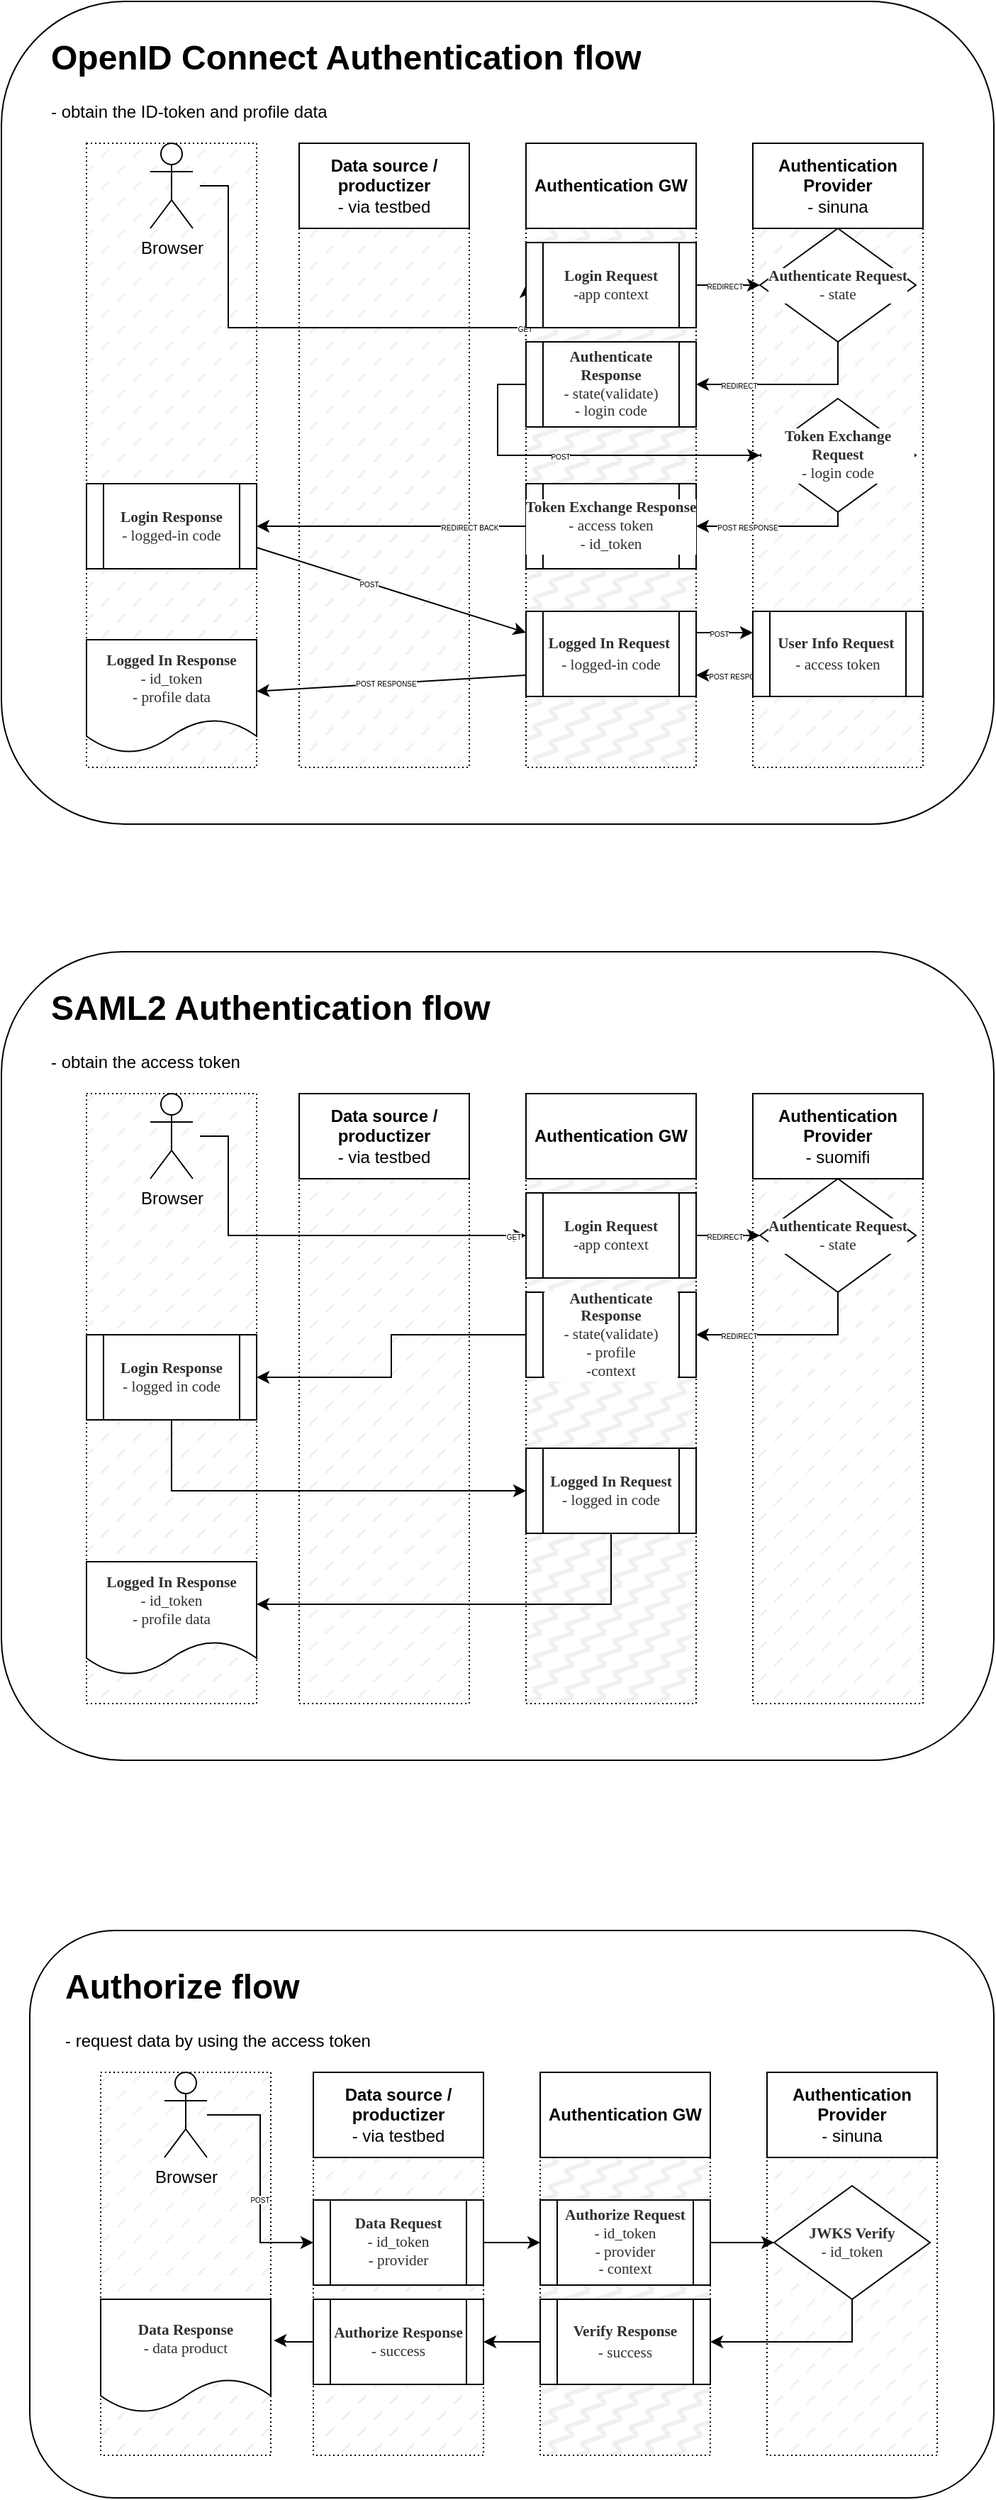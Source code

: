 <mxfile>
    <diagram id="6r0nGlNl4cdeKzcDeS_B" name="Page-1">
        <mxGraphModel dx="977" dy="683" grid="1" gridSize="10" guides="1" tooltips="1" connect="1" arrows="1" fold="1" page="1" pageScale="1" pageWidth="850" pageHeight="1100" math="0" shadow="0">
            <root>
                <mxCell id="0"/>
                <mxCell id="1" parent="0"/>
                <mxCell id="x8h_ygby22jTJAW10OT5-73" value="" style="rounded=1;whiteSpace=wrap;html=1;fillStyle=solid;strokeWidth=1;fillColor=#FFFFFF;" parent="1" vertex="1">
                    <mxGeometry x="70" y="1380" width="680" height="400" as="geometry"/>
                </mxCell>
                <mxCell id="x8h_ygby22jTJAW10OT5-72" value="" style="rounded=1;whiteSpace=wrap;html=1;fillStyle=solid;strokeWidth=1;fillColor=#FFFFFF;" parent="1" vertex="1">
                    <mxGeometry x="50" y="20" width="700" height="580" as="geometry"/>
                </mxCell>
                <mxCell id="x8h_ygby22jTJAW10OT5-33" value="" style="rounded=0;whiteSpace=wrap;html=1;fillColor=#F0F0F0;dashed=1;strokeWidth=1;dashPattern=1 2;fillStyle=dashed;" parent="1" vertex="1">
                    <mxGeometry x="110" y="120" width="120" height="440" as="geometry"/>
                </mxCell>
                <mxCell id="x8h_ygby22jTJAW10OT5-30" value="" style="rounded=0;whiteSpace=wrap;html=1;fillColor=#F0F0F0;dashed=1;strokeWidth=1;dashPattern=1 2;fillStyle=dashed;" parent="1" vertex="1">
                    <mxGeometry x="260" y="120" width="120" height="440" as="geometry"/>
                </mxCell>
                <mxCell id="x8h_ygby22jTJAW10OT5-31" value="" style="rounded=0;whiteSpace=wrap;html=1;fillColor=#F0F0F0;dashed=1;strokeWidth=1;dashPattern=1 2;fillStyle=zigzag-line;" parent="1" vertex="1">
                    <mxGeometry x="420" y="120" width="120" height="440" as="geometry"/>
                </mxCell>
                <mxCell id="x8h_ygby22jTJAW10OT5-32" value="" style="rounded=0;whiteSpace=wrap;html=1;fillColor=#F0F0F0;dashed=1;strokeWidth=1;dashPattern=1 2;fillStyle=dashed;" parent="1" vertex="1">
                    <mxGeometry x="580" y="120" width="120" height="440" as="geometry"/>
                </mxCell>
                <mxCell id="x8h_ygby22jTJAW10OT5-14" style="edgeStyle=orthogonalEdgeStyle;rounded=0;orthogonalLoop=1;jettySize=auto;html=1;entryX=0;entryY=0.5;entryDx=0;entryDy=0;" parent="1" target="x8h_ygby22jTJAW10OT5-6" edge="1">
                    <mxGeometry relative="1" as="geometry">
                        <mxPoint x="190" y="150" as="sourcePoint"/>
                        <Array as="points">
                            <mxPoint x="210" y="150"/>
                            <mxPoint x="210" y="250"/>
                        </Array>
                    </mxGeometry>
                </mxCell>
                <mxCell id="ceesQ_jnTvSEdEqdkGkE-1" value="&lt;font style=&quot;font-size: 5px;&quot;&gt;GET&lt;/font&gt;" style="edgeLabel;html=1;align=center;verticalAlign=middle;resizable=0;points=[];fontSize=5;" parent="x8h_ygby22jTJAW10OT5-14" vertex="1" connectable="0">
                    <mxGeometry x="0.278" y="1" relative="1" as="geometry">
                        <mxPoint x="99" y="1" as="offset"/>
                    </mxGeometry>
                </mxCell>
                <mxCell id="x8h_ygby22jTJAW10OT5-1" value="Browser" style="shape=umlActor;verticalLabelPosition=bottom;verticalAlign=top;html=1;outlineConnect=0;" parent="1" vertex="1">
                    <mxGeometry x="155" y="120" width="30" height="60" as="geometry"/>
                </mxCell>
                <mxCell id="x8h_ygby22jTJAW10OT5-2" value="&lt;b&gt;Data source / productizer&lt;/b&gt;&lt;br&gt;- via testbed" style="rounded=0;whiteSpace=wrap;html=1;" parent="1" vertex="1">
                    <mxGeometry x="260" y="120" width="120" height="60" as="geometry"/>
                </mxCell>
                <mxCell id="x8h_ygby22jTJAW10OT5-4" value="&lt;b&gt;Authentication GW&lt;/b&gt;" style="rounded=0;whiteSpace=wrap;html=1;" parent="1" vertex="1">
                    <mxGeometry x="420" y="120" width="120" height="60" as="geometry"/>
                </mxCell>
                <mxCell id="x8h_ygby22jTJAW10OT5-5" value="&lt;b&gt;Authentication Provider&lt;/b&gt;&lt;br&gt;- sinuna" style="rounded=0;whiteSpace=wrap;html=1;" parent="1" vertex="1">
                    <mxGeometry x="580" y="120" width="120" height="60" as="geometry"/>
                </mxCell>
                <mxCell id="x8h_ygby22jTJAW10OT5-15" style="edgeStyle=orthogonalEdgeStyle;rounded=0;orthogonalLoop=1;jettySize=auto;html=1;entryX=0;entryY=0.5;entryDx=0;entryDy=0;" parent="1" source="x8h_ygby22jTJAW10OT5-6" target="x8h_ygby22jTJAW10OT5-7" edge="1">
                    <mxGeometry relative="1" as="geometry"/>
                </mxCell>
                <mxCell id="ceesQ_jnTvSEdEqdkGkE-2" value="REDIRECT" style="edgeLabel;html=1;align=center;verticalAlign=middle;resizable=0;points=[];fontSize=5;" parent="x8h_ygby22jTJAW10OT5-15" vertex="1" connectable="0">
                    <mxGeometry x="-0.254" y="-1" relative="1" as="geometry">
                        <mxPoint x="3" y="-1" as="offset"/>
                    </mxGeometry>
                </mxCell>
                <mxCell id="x8h_ygby22jTJAW10OT5-6" value="&lt;p style=&quot;margin: 0px; padding: 0px; user-select: text; -webkit-user-drag: none; -webkit-tap-highlight-color: transparent; color: rgb(48, 48, 48); font-family: Calibri; font-size: 10.667px; background-color: rgb(255, 255, 255);&quot;&gt;&lt;strong style=&quot;margin: 0px; padding: 0px; user-select: text; -webkit-user-drag: none; -webkit-tap-highlight-color: transparent; font-size: 8pt;&quot; data-colorparams=&quot;#feffff_null_null&quot;&gt;Login Request&lt;/strong&gt;&lt;/p&gt;&lt;p style=&quot;margin: 0px; padding: 0px; user-select: text; -webkit-user-drag: none; -webkit-tap-highlight-color: transparent; color: rgb(48, 48, 48); font-family: Calibri; font-size: 10.667px; background-color: rgb(255, 255, 255);&quot;&gt;&lt;span style=&quot;margin: 0px; padding: 0px; user-select: text; -webkit-user-drag: none; -webkit-tap-highlight-color: transparent; font-size: 8pt;&quot; data-colorparams=&quot;#feffff_null_null&quot;&gt;-app context&lt;/span&gt;&lt;/p&gt;" style="shape=process;whiteSpace=wrap;html=1;backgroundOutline=1;" parent="1" vertex="1">
                    <mxGeometry x="420" y="190" width="120" height="60" as="geometry"/>
                </mxCell>
                <mxCell id="x8h_ygby22jTJAW10OT5-17" style="edgeStyle=orthogonalEdgeStyle;rounded=0;orthogonalLoop=1;jettySize=auto;html=1;entryX=1;entryY=0.5;entryDx=0;entryDy=0;exitX=0.5;exitY=1;exitDx=0;exitDy=0;" parent="1" source="x8h_ygby22jTJAW10OT5-7" target="x8h_ygby22jTJAW10OT5-8" edge="1">
                    <mxGeometry relative="1" as="geometry">
                        <Array as="points">
                            <mxPoint x="640" y="290"/>
                        </Array>
                    </mxGeometry>
                </mxCell>
                <mxCell id="ceesQ_jnTvSEdEqdkGkE-6" value="REDIRECT" style="edgeLabel;html=1;align=center;verticalAlign=middle;resizable=0;points=[];fontSize=5;" parent="x8h_ygby22jTJAW10OT5-17" vertex="1" connectable="0">
                    <mxGeometry x="0.66" relative="1" as="geometry">
                        <mxPoint x="8" as="offset"/>
                    </mxGeometry>
                </mxCell>
                <mxCell id="x8h_ygby22jTJAW10OT5-7" value="&lt;p style=&quot;margin: 0px; padding: 0px; user-select: text; -webkit-user-drag: none; -webkit-tap-highlight-color: transparent; color: rgb(48, 48, 48); font-family: Calibri; font-size: 10.667px; background-color: rgb(255, 255, 255);&quot;&gt;&lt;strong style=&quot;margin: 0px; padding: 0px; user-select: text; -webkit-user-drag: none; -webkit-tap-highlight-color: transparent; font-size: 8pt;&quot; data-colorparams=&quot;#feffff_null_null&quot;&gt;Authenticate Request&lt;/strong&gt;&lt;/p&gt;&lt;p style=&quot;margin: 0px; padding: 0px; user-select: text; -webkit-user-drag: none; -webkit-tap-highlight-color: transparent; color: rgb(48, 48, 48); font-family: Calibri; font-size: 10.667px; background-color: rgb(255, 255, 255);&quot;&gt;&lt;span style=&quot;margin: 0px; padding: 0px; user-select: text; -webkit-user-drag: none; -webkit-tap-highlight-color: transparent; font-size: 8pt;&quot; data-colorparams=&quot;#feffff_null_null&quot;&gt;- state&lt;/span&gt;&lt;/p&gt;" style="rhombus;whiteSpace=wrap;html=1;" parent="1" vertex="1">
                    <mxGeometry x="585" y="180" width="110" height="80" as="geometry"/>
                </mxCell>
                <mxCell id="x8h_ygby22jTJAW10OT5-8" value="&lt;p style=&quot;margin: 0px; padding: 0px; user-select: text; -webkit-user-drag: none; -webkit-tap-highlight-color: transparent; color: rgb(48, 48, 48); font-family: Calibri; font-size: 10.667px; background-color: rgb(255, 255, 255);&quot;&gt;&lt;strong style=&quot;margin: 0px; padding: 0px; user-select: text; -webkit-user-drag: none; -webkit-tap-highlight-color: transparent; font-size: 8pt;&quot; data-colorparams=&quot;#feffff_null_null&quot;&gt;Authenticate Response&lt;/strong&gt;&lt;/p&gt;&lt;p style=&quot;margin: 0px; padding: 0px; user-select: text; -webkit-user-drag: none; -webkit-tap-highlight-color: transparent; color: rgb(48, 48, 48); font-family: Calibri; font-size: 10.667px; background-color: rgb(255, 255, 255);&quot;&gt;&lt;span style=&quot;margin: 0px; padding: 0px; user-select: text; -webkit-user-drag: none; -webkit-tap-highlight-color: transparent; font-size: 8pt;&quot; data-colorparams=&quot;#feffff_null_null&quot;&gt;- state(validate)&lt;/span&gt;&lt;/p&gt;&lt;p style=&quot;margin: 0px; padding: 0px; user-select: text; -webkit-user-drag: none; -webkit-tap-highlight-color: transparent; color: rgb(48, 48, 48); font-family: Calibri; font-size: 10.667px; background-color: rgb(255, 255, 255);&quot;&gt;&lt;span style=&quot;margin: 0px; padding: 0px; user-select: text; -webkit-user-drag: none; -webkit-tap-highlight-color: transparent; font-size: 8pt;&quot; data-colorparams=&quot;#feffff_null_null&quot;&gt;- login code&lt;/span&gt;&lt;/p&gt;" style="shape=process;whiteSpace=wrap;html=1;backgroundOutline=1;" parent="1" vertex="1">
                    <mxGeometry x="420" y="260" width="120" height="60" as="geometry"/>
                </mxCell>
                <mxCell id="x8h_ygby22jTJAW10OT5-9" value="&lt;p style=&quot;margin: 0px ; padding: 0px ; color: rgb(48 , 48 , 48) ; font-family: &amp;#34;calibri&amp;#34; ; font-size: 10.667px ; background-color: rgb(255 , 255 , 255)&quot;&gt;&lt;strong style=&quot;margin: 0px ; padding: 0px ; font-size: 8pt&quot;&gt;Login Response&lt;/strong&gt;&lt;/p&gt;&lt;p style=&quot;margin: 0px ; padding: 0px ; color: rgb(48 , 48 , 48) ; font-family: &amp;#34;calibri&amp;#34; ; font-size: 10.667px ; background-color: rgb(255 , 255 , 255)&quot;&gt;&lt;span style=&quot;margin: 0px ; padding: 0px ; font-size: 8pt&quot;&gt;- logged-in code&lt;/span&gt;&lt;/p&gt;" style="shape=process;whiteSpace=wrap;html=1;backgroundOutline=1;" parent="1" vertex="1">
                    <mxGeometry x="110" y="360" width="120" height="60" as="geometry"/>
                </mxCell>
                <mxCell id="x8h_ygby22jTJAW10OT5-20" style="edgeStyle=orthogonalEdgeStyle;rounded=0;orthogonalLoop=1;jettySize=auto;html=1;entryX=0;entryY=0.5;entryDx=0;entryDy=0;exitX=0;exitY=0.5;exitDx=0;exitDy=0;" parent="1" source="x8h_ygby22jTJAW10OT5-8" target="x8h_ygby22jTJAW10OT5-11" edge="1">
                    <mxGeometry relative="1" as="geometry">
                        <mxPoint x="540" y="360" as="sourcePoint"/>
                    </mxGeometry>
                </mxCell>
                <mxCell id="ceesQ_jnTvSEdEqdkGkE-9" value="POST" style="edgeLabel;html=1;align=center;verticalAlign=middle;resizable=0;points=[];fontSize=5;" parent="x8h_ygby22jTJAW10OT5-20" vertex="1" connectable="0">
                    <mxGeometry x="-0.111" relative="1" as="geometry">
                        <mxPoint as="offset"/>
                    </mxGeometry>
                </mxCell>
                <mxCell id="x8h_ygby22jTJAW10OT5-21" style="edgeStyle=orthogonalEdgeStyle;rounded=0;orthogonalLoop=1;jettySize=auto;html=1;entryX=1;entryY=0.5;entryDx=0;entryDy=0;" parent="1" source="x8h_ygby22jTJAW10OT5-11" target="x8h_ygby22jTJAW10OT5-12" edge="1">
                    <mxGeometry relative="1" as="geometry">
                        <Array as="points">
                            <mxPoint x="640" y="390"/>
                            <mxPoint x="540" y="390"/>
                        </Array>
                    </mxGeometry>
                </mxCell>
                <mxCell id="ceesQ_jnTvSEdEqdkGkE-10" value="POST RESPONSE" style="edgeLabel;html=1;align=center;verticalAlign=middle;resizable=0;points=[];fontSize=5;" parent="x8h_ygby22jTJAW10OT5-21" vertex="1" connectable="0">
                    <mxGeometry x="0.581" relative="1" as="geometry">
                        <mxPoint x="13" as="offset"/>
                    </mxGeometry>
                </mxCell>
                <mxCell id="x8h_ygby22jTJAW10OT5-11" value="&lt;p style=&quot;margin: 0px; padding: 0px; user-select: text; -webkit-user-drag: none; -webkit-tap-highlight-color: transparent; color: rgb(48, 48, 48); font-family: Calibri; font-size: 10.667px; background-color: rgb(255, 255, 255);&quot;&gt;&lt;strong style=&quot;margin: 0px; padding: 0px; user-select: text; -webkit-user-drag: none; -webkit-tap-highlight-color: transparent; font-size: 8pt;&quot; data-colorparams=&quot;#feffff_null_null&quot;&gt;Token Exchange Request&lt;/strong&gt;&lt;/p&gt;&lt;p style=&quot;margin: 0px; padding: 0px; user-select: text; -webkit-user-drag: none; -webkit-tap-highlight-color: transparent; color: rgb(48, 48, 48); font-family: Calibri; font-size: 10.667px; background-color: rgb(255, 255, 255);&quot;&gt;&lt;span style=&quot;margin: 0px; padding: 0px; user-select: text; -webkit-user-drag: none; -webkit-tap-highlight-color: transparent; font-size: 8pt;&quot; data-colorparams=&quot;#feffff_null_null&quot;&gt;- login code&lt;/span&gt;&lt;/p&gt;" style="rhombus;whiteSpace=wrap;html=1;" parent="1" vertex="1">
                    <mxGeometry x="585" y="300" width="110" height="80" as="geometry"/>
                </mxCell>
                <mxCell id="2" style="edgeStyle=none;html=1;entryX=1;entryY=0.5;entryDx=0;entryDy=0;" edge="1" parent="1" source="x8h_ygby22jTJAW10OT5-12" target="x8h_ygby22jTJAW10OT5-9">
                    <mxGeometry relative="1" as="geometry"/>
                </mxCell>
                <mxCell id="5" value="REDIRECT BACK" style="edgeLabel;html=1;align=center;verticalAlign=middle;resizable=0;points=[];fontSize=5;" vertex="1" connectable="0" parent="2">
                    <mxGeometry x="0.229" relative="1" as="geometry">
                        <mxPoint x="77" as="offset"/>
                    </mxGeometry>
                </mxCell>
                <mxCell id="x8h_ygby22jTJAW10OT5-12" value="&lt;p style=&quot;margin: 0px; padding: 0px; user-select: text; -webkit-user-drag: none; -webkit-tap-highlight-color: transparent; color: rgb(48, 48, 48); font-family: Calibri; font-size: 10.667px; background-color: rgb(255, 255, 255);&quot;&gt;&lt;strong style=&quot;margin: 0px; padding: 0px; user-select: text; -webkit-user-drag: none; -webkit-tap-highlight-color: transparent; font-size: 8pt;&quot; data-colorparams=&quot;#feffff_null_null&quot;&gt;Token&amp;nbsp;&lt;strong style=&quot;margin: 0px; padding: 0px; user-select: text; -webkit-user-drag: none; -webkit-tap-highlight-color: transparent; font-size: 8pt;&quot; data-colorparams=&quot;#feffff_null_null&quot;&gt;Exchange&lt;/strong&gt;&amp;nbsp;Response&lt;/strong&gt;&lt;/p&gt;&lt;p style=&quot;margin: 0px; padding: 0px; user-select: text; -webkit-user-drag: none; -webkit-tap-highlight-color: transparent; color: rgb(48, 48, 48); font-family: Calibri; font-size: 10.667px; background-color: rgb(255, 255, 255);&quot;&gt;&lt;span style=&quot;margin: 0px; padding: 0px; user-select: text; -webkit-user-drag: none; -webkit-tap-highlight-color: transparent; font-size: 8pt;&quot; data-colorparams=&quot;#feffff_null_null&quot;&gt;- access token&lt;/span&gt;&lt;/p&gt;&lt;p style=&quot;margin: 0px; padding: 0px; user-select: text; -webkit-user-drag: none; -webkit-tap-highlight-color: transparent; color: rgb(48, 48, 48); font-family: Calibri; font-size: 10.667px; background-color: rgb(255, 255, 255);&quot;&gt;&lt;span style=&quot;margin: 0px; padding: 0px; user-select: text; -webkit-user-drag: none; -webkit-tap-highlight-color: transparent; font-size: 8pt;&quot; data-colorparams=&quot;#feffff_null_null&quot;&gt;- id_token&lt;/span&gt;&lt;/p&gt;" style="shape=process;whiteSpace=wrap;html=1;backgroundOutline=1;" parent="1" vertex="1">
                    <mxGeometry x="420" y="360" width="120" height="60" as="geometry"/>
                </mxCell>
                <mxCell id="x8h_ygby22jTJAW10OT5-27" value="&lt;p style=&quot;margin: 0px ; padding: 0px ; color: rgb(48 , 48 , 48) ; font-family: &amp;#34;calibri&amp;#34; ; font-size: 10.667px ; background-color: rgb(255 , 255 , 255)&quot;&gt;&lt;strong style=&quot;margin: 0px ; padding: 0px ; font-size: 8pt&quot;&gt;Logged In Response&lt;/strong&gt;&lt;/p&gt;&lt;p style=&quot;margin: 0px ; padding: 0px ; color: rgb(48 , 48 , 48) ; font-family: &amp;#34;calibri&amp;#34; ; font-size: 10.667px ; background-color: rgb(255 , 255 , 255)&quot;&gt;&lt;span style=&quot;margin: 0px ; padding: 0px ; font-size: 8pt&quot;&gt;- id_token&lt;/span&gt;&lt;/p&gt;&lt;p style=&quot;margin: 0px ; padding: 0px ; color: rgb(48 , 48 , 48) ; font-family: &amp;#34;calibri&amp;#34; ; font-size: 10.667px ; background-color: rgb(255 , 255 , 255)&quot;&gt;&lt;span style=&quot;margin: 0px ; padding: 0px ; font-size: 8pt&quot;&gt;- profile data&lt;/span&gt;&lt;/p&gt;" style="shape=document;whiteSpace=wrap;html=1;boundedLbl=1;" parent="1" vertex="1">
                    <mxGeometry x="110" y="470" width="120" height="80" as="geometry"/>
                </mxCell>
                <mxCell id="x8h_ygby22jTJAW10OT5-28" value="&lt;h1&gt;OpenID Connect Authentication flow&lt;/h1&gt;&lt;p&gt;- obtain the ID-token and profile data&lt;/p&gt;" style="text;html=1;strokeColor=none;fillColor=none;spacing=5;spacingTop=-20;whiteSpace=wrap;overflow=hidden;rounded=0;" parent="1" vertex="1">
                    <mxGeometry x="80" y="40" width="430" height="70" as="geometry"/>
                </mxCell>
                <mxCell id="x8h_ygby22jTJAW10OT5-29" value="&lt;h1&gt;Authorize flow&lt;/h1&gt;&lt;p&gt;- request data by using the access token&lt;/p&gt;" style="text;html=1;strokeColor=none;fillColor=none;spacing=5;spacingTop=-20;whiteSpace=wrap;overflow=hidden;rounded=0;" parent="1" vertex="1">
                    <mxGeometry x="90" y="1400" width="240" height="70" as="geometry"/>
                </mxCell>
                <mxCell id="x8h_ygby22jTJAW10OT5-34" value="" style="rounded=0;whiteSpace=wrap;html=1;fillColor=#F0F0F0;dashed=1;strokeWidth=1;dashPattern=1 2;fillStyle=dashed;" parent="1" vertex="1">
                    <mxGeometry x="120" y="1480" width="120" height="270" as="geometry"/>
                </mxCell>
                <mxCell id="x8h_ygby22jTJAW10OT5-35" value="" style="rounded=0;whiteSpace=wrap;html=1;fillColor=#F0F0F0;dashed=1;strokeWidth=1;dashPattern=1 2;fillStyle=dashed;" parent="1" vertex="1">
                    <mxGeometry x="270" y="1480" width="120" height="270" as="geometry"/>
                </mxCell>
                <mxCell id="x8h_ygby22jTJAW10OT5-36" value="" style="rounded=0;whiteSpace=wrap;html=1;fillColor=#F0F0F0;dashed=1;strokeWidth=1;dashPattern=1 2;fillStyle=zigzag-line;" parent="1" vertex="1">
                    <mxGeometry x="430" y="1480" width="120" height="270" as="geometry"/>
                </mxCell>
                <mxCell id="x8h_ygby22jTJAW10OT5-37" value="" style="rounded=0;whiteSpace=wrap;html=1;fillColor=#F0F0F0;dashed=1;strokeWidth=1;dashPattern=1 2;fillStyle=dashed;" parent="1" vertex="1">
                    <mxGeometry x="590" y="1480" width="120" height="270" as="geometry"/>
                </mxCell>
                <mxCell id="x8h_ygby22jTJAW10OT5-65" style="edgeStyle=orthogonalEdgeStyle;rounded=0;orthogonalLoop=1;jettySize=auto;html=1;entryX=0;entryY=0.5;entryDx=0;entryDy=0;" parent="1" source="x8h_ygby22jTJAW10OT5-39" target="x8h_ygby22jTJAW10OT5-60" edge="1">
                    <mxGeometry relative="1" as="geometry"/>
                </mxCell>
                <mxCell id="ceesQ_jnTvSEdEqdkGkE-12" value="POST" style="edgeLabel;html=1;align=center;verticalAlign=middle;resizable=0;points=[];fontSize=5;" parent="x8h_ygby22jTJAW10OT5-65" vertex="1" connectable="0">
                    <mxGeometry x="0.172" y="-1" relative="1" as="geometry">
                        <mxPoint as="offset"/>
                    </mxGeometry>
                </mxCell>
                <mxCell id="x8h_ygby22jTJAW10OT5-39" value="Browser" style="shape=umlActor;verticalLabelPosition=bottom;verticalAlign=top;html=1;outlineConnect=0;" parent="1" vertex="1">
                    <mxGeometry x="165" y="1480" width="30" height="60" as="geometry"/>
                </mxCell>
                <mxCell id="x8h_ygby22jTJAW10OT5-40" value="&lt;b&gt;Data source / productizer&lt;/b&gt;&lt;br&gt;- via testbed" style="rounded=0;whiteSpace=wrap;html=1;" parent="1" vertex="1">
                    <mxGeometry x="270" y="1480" width="120" height="60" as="geometry"/>
                </mxCell>
                <mxCell id="x8h_ygby22jTJAW10OT5-41" value="&lt;b&gt;Authentication GW&lt;/b&gt;" style="rounded=0;whiteSpace=wrap;html=1;" parent="1" vertex="1">
                    <mxGeometry x="430" y="1480" width="120" height="60" as="geometry"/>
                </mxCell>
                <mxCell id="x8h_ygby22jTJAW10OT5-42" value="&lt;b&gt;Authentication Provider&lt;/b&gt;&lt;br&gt;- sinuna" style="rounded=0;whiteSpace=wrap;html=1;" parent="1" vertex="1">
                    <mxGeometry x="590" y="1480" width="120" height="60" as="geometry"/>
                </mxCell>
                <mxCell id="x8h_ygby22jTJAW10OT5-67" style="edgeStyle=orthogonalEdgeStyle;rounded=0;orthogonalLoop=1;jettySize=auto;html=1;entryX=0;entryY=0.5;entryDx=0;entryDy=0;" parent="1" source="x8h_ygby22jTJAW10OT5-59" target="x8h_ygby22jTJAW10OT5-62" edge="1">
                    <mxGeometry relative="1" as="geometry"/>
                </mxCell>
                <mxCell id="x8h_ygby22jTJAW10OT5-59" value="&lt;p style=&quot;margin: 0px ; padding: 0px ; color: rgb(48 , 48 , 48) ; font-family: &amp;quot;calibri&amp;quot; ; font-size: 10.667px ; background-color: rgb(255 , 255 , 255)&quot;&gt;&lt;strong style=&quot;margin: 0px ; padding: 0px ; font-size: 8pt&quot;&gt;Authorize Request&lt;/strong&gt;&lt;/p&gt;&lt;p style=&quot;margin: 0px ; padding: 0px ; color: rgb(48 , 48 , 48) ; font-family: &amp;quot;calibri&amp;quot; ; font-size: 10.667px ; background-color: rgb(255 , 255 , 255)&quot;&gt;&lt;span style=&quot;margin: 0px ; padding: 0px ; font-size: 8pt&quot;&gt;- id_token&lt;/span&gt;&lt;/p&gt;&lt;p style=&quot;margin: 0px ; padding: 0px ; color: rgb(48 , 48 , 48) ; font-family: &amp;quot;calibri&amp;quot; ; font-size: 10.667px ; background-color: rgb(255 , 255 , 255)&quot;&gt;&lt;span style=&quot;margin: 0px ; padding: 0px ; font-size: 8pt&quot;&gt;&lt;span style=&quot;font-size: 10.667px&quot;&gt;- provider&lt;/span&gt;&lt;br&gt;&lt;/span&gt;&lt;/p&gt;&lt;p style=&quot;margin: 0px ; padding: 0px ; color: rgb(48 , 48 , 48) ; font-family: &amp;quot;calibri&amp;quot; ; font-size: 10.667px ; background-color: rgb(255 , 255 , 255)&quot;&gt;&lt;span style=&quot;margin: 0px ; padding: 0px ; font-size: 8pt&quot;&gt;&lt;span style=&quot;font-size: 10.667px&quot;&gt;- context&lt;/span&gt;&lt;/span&gt;&lt;/p&gt;" style="shape=process;whiteSpace=wrap;html=1;backgroundOutline=1;" parent="1" vertex="1">
                    <mxGeometry x="430" y="1570" width="120" height="60" as="geometry"/>
                </mxCell>
                <mxCell id="x8h_ygby22jTJAW10OT5-66" style="edgeStyle=orthogonalEdgeStyle;rounded=0;orthogonalLoop=1;jettySize=auto;html=1;entryX=0;entryY=0.5;entryDx=0;entryDy=0;" parent="1" source="x8h_ygby22jTJAW10OT5-60" target="x8h_ygby22jTJAW10OT5-59" edge="1">
                    <mxGeometry relative="1" as="geometry"/>
                </mxCell>
                <mxCell id="x8h_ygby22jTJAW10OT5-60" value="&lt;p style=&quot;margin: 0px ; padding: 0px ; color: rgb(48 , 48 , 48) ; font-family: &amp;quot;calibri&amp;quot; ; font-size: 10.667px ; background-color: rgb(255 , 255 , 255)&quot;&gt;&lt;strong style=&quot;margin: 0px ; padding: 0px ; font-size: 8pt&quot;&gt;Data Request&lt;/strong&gt;&lt;/p&gt;&lt;p style=&quot;margin: 0px ; padding: 0px ; color: rgb(48 , 48 , 48) ; font-family: &amp;quot;calibri&amp;quot; ; font-size: 10.667px ; background-color: rgb(255 , 255 , 255)&quot;&gt;&lt;span style=&quot;margin: 0px ; padding: 0px ; font-size: 8pt&quot;&gt;- id_token&lt;/span&gt;&lt;/p&gt;&lt;p style=&quot;margin: 0px ; padding: 0px ; color: rgb(48 , 48 , 48) ; font-family: &amp;quot;calibri&amp;quot; ; font-size: 10.667px ; background-color: rgb(255 , 255 , 255)&quot;&gt;&lt;span style=&quot;margin: 0px ; padding: 0px ; font-size: 8pt&quot;&gt;- provider&lt;/span&gt;&lt;/p&gt;" style="shape=process;whiteSpace=wrap;html=1;backgroundOutline=1;" parent="1" vertex="1">
                    <mxGeometry x="270" y="1570" width="120" height="60" as="geometry"/>
                </mxCell>
                <mxCell id="x8h_ygby22jTJAW10OT5-68" style="edgeStyle=orthogonalEdgeStyle;rounded=0;orthogonalLoop=1;jettySize=auto;html=1;entryX=1;entryY=0.5;entryDx=0;entryDy=0;" parent="1" source="x8h_ygby22jTJAW10OT5-62" target="x8h_ygby22jTJAW10OT5-63" edge="1">
                    <mxGeometry relative="1" as="geometry">
                        <Array as="points">
                            <mxPoint x="650" y="1670"/>
                        </Array>
                    </mxGeometry>
                </mxCell>
                <mxCell id="x8h_ygby22jTJAW10OT5-62" value="&lt;p style=&quot;margin: 0px; padding: 0px; user-select: text; -webkit-user-drag: none; -webkit-tap-highlight-color: transparent; color: rgb(48, 48, 48); font-family: Calibri; font-size: 10.667px; background-color: rgb(255, 255, 255);&quot;&gt;&lt;strong style=&quot;margin: 0px; padding: 0px; user-select: text; -webkit-user-drag: none; -webkit-tap-highlight-color: transparent; font-size: 8pt;&quot; data-colorparams=&quot;#feffff_null_null&quot;&gt;JWKS Verify&lt;/strong&gt;&lt;/p&gt;&lt;p style=&quot;margin: 0px; padding: 0px; user-select: text; -webkit-user-drag: none; -webkit-tap-highlight-color: transparent; color: rgb(48, 48, 48); font-family: Calibri; font-size: 10.667px; background-color: rgb(255, 255, 255);&quot;&gt;&lt;span style=&quot;font-size: 10.667px;&quot;&gt;- id_token&lt;/span&gt;&lt;br&gt;&lt;/p&gt;" style="rhombus;whiteSpace=wrap;html=1;" parent="1" vertex="1">
                    <mxGeometry x="595" y="1560" width="110" height="80" as="geometry"/>
                </mxCell>
                <mxCell id="x8h_ygby22jTJAW10OT5-69" style="edgeStyle=orthogonalEdgeStyle;rounded=0;orthogonalLoop=1;jettySize=auto;html=1;entryX=1;entryY=0.5;entryDx=0;entryDy=0;" parent="1" source="x8h_ygby22jTJAW10OT5-63" target="x8h_ygby22jTJAW10OT5-64" edge="1">
                    <mxGeometry relative="1" as="geometry"/>
                </mxCell>
                <mxCell id="x8h_ygby22jTJAW10OT5-63" value="&lt;p style=&quot;margin: 0px; padding: 0px; user-select: text; -webkit-user-drag: none; -webkit-tap-highlight-color: transparent; color: rgb(48, 48, 48); font-family: Calibri; font-size: 10.667px; background-color: rgb(255, 255, 255);&quot;&gt;&lt;strong style=&quot;margin: 0px; padding: 0px; user-select: text; -webkit-user-drag: none; -webkit-tap-highlight-color: transparent; font-size: 8pt;&quot; data-colorparams=&quot;#feffff_null_null&quot;&gt;Verify Response&lt;/strong&gt;&lt;/p&gt;&lt;p style=&quot;margin: 0px; padding: 0px; user-select: text; -webkit-user-drag: none; -webkit-tap-highlight-color: transparent; color: rgb(48, 48, 48); font-family: Calibri; background-color: rgb(255, 255, 255);&quot;&gt;&lt;span style=&quot;font-size: 10.667px;&quot;&gt;- success&lt;/span&gt;&lt;/p&gt;" style="shape=process;whiteSpace=wrap;html=1;backgroundOutline=1;" parent="1" vertex="1">
                    <mxGeometry x="430" y="1640" width="120" height="60" as="geometry"/>
                </mxCell>
                <mxCell id="x8h_ygby22jTJAW10OT5-71" style="edgeStyle=orthogonalEdgeStyle;rounded=0;orthogonalLoop=1;jettySize=auto;html=1;entryX=1.017;entryY=0.363;entryDx=0;entryDy=0;entryPerimeter=0;" parent="1" source="x8h_ygby22jTJAW10OT5-64" target="x8h_ygby22jTJAW10OT5-70" edge="1">
                    <mxGeometry relative="1" as="geometry"/>
                </mxCell>
                <mxCell id="x8h_ygby22jTJAW10OT5-64" value="&lt;p style=&quot;margin: 0px; padding: 0px; user-select: text; -webkit-user-drag: none; -webkit-tap-highlight-color: transparent; color: rgb(48, 48, 48); font-family: Calibri; font-size: 10.667px; background-color: rgb(255, 255, 255);&quot;&gt;&lt;strong style=&quot;margin: 0px; padding: 0px; user-select: text; -webkit-user-drag: none; -webkit-tap-highlight-color: transparent; font-size: 8pt;&quot; data-colorparams=&quot;#feffff_null_null&quot;&gt;Authorize Response&lt;/strong&gt;&lt;/p&gt;&lt;p style=&quot;margin: 0px; padding: 0px; user-select: text; -webkit-user-drag: none; -webkit-tap-highlight-color: transparent; color: rgb(48, 48, 48); font-family: Calibri; font-size: 10.667px; background-color: rgb(255, 255, 255);&quot;&gt;&lt;span style=&quot;margin: 0px; padding: 0px; user-select: text; -webkit-user-drag: none; -webkit-tap-highlight-color: transparent; font-size: 8pt;&quot; data-colorparams=&quot;#feffff_null_null&quot;&gt;- success&lt;/span&gt;&lt;/p&gt;" style="shape=process;whiteSpace=wrap;html=1;backgroundOutline=1;" parent="1" vertex="1">
                    <mxGeometry x="270" y="1640" width="120" height="60" as="geometry"/>
                </mxCell>
                <mxCell id="x8h_ygby22jTJAW10OT5-70" value="&lt;p style=&quot;margin: 0px; padding: 0px; user-select: text; -webkit-user-drag: none; -webkit-tap-highlight-color: transparent; color: rgb(48, 48, 48); font-family: Calibri; font-size: 10.667px; background-color: rgb(255, 255, 255);&quot;&gt;&lt;strong style=&quot;margin: 0px; padding: 0px; user-select: text; -webkit-user-drag: none; -webkit-tap-highlight-color: transparent; font-size: 8pt;&quot; data-colorparams=&quot;#feffff_null_null&quot;&gt;Data Response&lt;/strong&gt;&lt;/p&gt;&lt;p style=&quot;margin: 0px; padding: 0px; user-select: text; -webkit-user-drag: none; -webkit-tap-highlight-color: transparent; color: rgb(48, 48, 48); font-family: Calibri; font-size: 10.667px; background-color: rgb(255, 255, 255);&quot;&gt;&lt;span style=&quot;margin: 0px; padding: 0px; user-select: text; -webkit-user-drag: none; -webkit-tap-highlight-color: transparent; font-size: 8pt;&quot; data-colorparams=&quot;#feffff_null_null&quot;&gt;- data product&lt;/span&gt;&lt;/p&gt;" style="shape=document;whiteSpace=wrap;html=1;boundedLbl=1;" parent="1" vertex="1">
                    <mxGeometry x="120" y="1640" width="120" height="80" as="geometry"/>
                </mxCell>
                <mxCell id="83CFPmFeYMWnqIZIhoiO-35" value="" style="rounded=1;whiteSpace=wrap;html=1;fillStyle=solid;strokeWidth=1;fillColor=#FFFFFF;" parent="1" vertex="1">
                    <mxGeometry x="50" y="690" width="700" height="570" as="geometry"/>
                </mxCell>
                <mxCell id="83CFPmFeYMWnqIZIhoiO-36" value="" style="rounded=0;whiteSpace=wrap;html=1;fillColor=#F0F0F0;dashed=1;strokeWidth=1;dashPattern=1 2;fillStyle=dashed;" parent="1" vertex="1">
                    <mxGeometry x="110" y="790" width="120" height="430" as="geometry"/>
                </mxCell>
                <mxCell id="83CFPmFeYMWnqIZIhoiO-37" value="" style="rounded=0;whiteSpace=wrap;html=1;fillColor=#F0F0F0;dashed=1;strokeWidth=1;dashPattern=1 2;fillStyle=dashed;" parent="1" vertex="1">
                    <mxGeometry x="260" y="790" width="120" height="430" as="geometry"/>
                </mxCell>
                <mxCell id="83CFPmFeYMWnqIZIhoiO-38" value="" style="rounded=0;whiteSpace=wrap;html=1;fillColor=#F0F0F0;dashed=1;strokeWidth=1;dashPattern=1 2;fillStyle=zigzag-line;" parent="1" vertex="1">
                    <mxGeometry x="420" y="790" width="120" height="430" as="geometry"/>
                </mxCell>
                <mxCell id="83CFPmFeYMWnqIZIhoiO-39" value="" style="rounded=0;whiteSpace=wrap;html=1;fillColor=#F0F0F0;dashed=1;strokeWidth=1;dashPattern=1 2;fillStyle=dashed;" parent="1" vertex="1">
                    <mxGeometry x="580" y="790" width="120" height="430" as="geometry"/>
                </mxCell>
                <mxCell id="83CFPmFeYMWnqIZIhoiO-40" style="edgeStyle=orthogonalEdgeStyle;rounded=0;orthogonalLoop=1;jettySize=auto;html=1;entryX=0;entryY=0.5;entryDx=0;entryDy=0;" parent="1" target="83CFPmFeYMWnqIZIhoiO-48" edge="1">
                    <mxGeometry relative="1" as="geometry">
                        <mxPoint x="190" y="820" as="sourcePoint"/>
                        <Array as="points">
                            <mxPoint x="210" y="820"/>
                            <mxPoint x="210" y="890"/>
                        </Array>
                    </mxGeometry>
                </mxCell>
                <mxCell id="83CFPmFeYMWnqIZIhoiO-41" value="&lt;font style=&quot;font-size: 5px;&quot;&gt;GET&lt;/font&gt;" style="edgeLabel;html=1;align=center;verticalAlign=middle;resizable=0;points=[];fontSize=5;" parent="83CFPmFeYMWnqIZIhoiO-40" vertex="1" connectable="0">
                    <mxGeometry x="0.278" y="1" relative="1" as="geometry">
                        <mxPoint x="99" y="1" as="offset"/>
                    </mxGeometry>
                </mxCell>
                <mxCell id="83CFPmFeYMWnqIZIhoiO-42" value="Browser" style="shape=umlActor;verticalLabelPosition=bottom;verticalAlign=top;html=1;outlineConnect=0;" parent="1" vertex="1">
                    <mxGeometry x="155" y="790" width="30" height="60" as="geometry"/>
                </mxCell>
                <mxCell id="83CFPmFeYMWnqIZIhoiO-43" value="&lt;b&gt;Data source / productizer&lt;/b&gt;&lt;br&gt;- via testbed" style="rounded=0;whiteSpace=wrap;html=1;" parent="1" vertex="1">
                    <mxGeometry x="260" y="790" width="120" height="60" as="geometry"/>
                </mxCell>
                <mxCell id="83CFPmFeYMWnqIZIhoiO-44" value="&lt;b&gt;Authentication GW&lt;/b&gt;" style="rounded=0;whiteSpace=wrap;html=1;" parent="1" vertex="1">
                    <mxGeometry x="420" y="790" width="120" height="60" as="geometry"/>
                </mxCell>
                <mxCell id="83CFPmFeYMWnqIZIhoiO-45" value="&lt;b&gt;Authentication Provider&lt;/b&gt;&lt;br&gt;- suomifi" style="rounded=0;whiteSpace=wrap;html=1;" parent="1" vertex="1">
                    <mxGeometry x="580" y="790" width="120" height="60" as="geometry"/>
                </mxCell>
                <mxCell id="83CFPmFeYMWnqIZIhoiO-46" style="edgeStyle=orthogonalEdgeStyle;rounded=0;orthogonalLoop=1;jettySize=auto;html=1;entryX=0;entryY=0.5;entryDx=0;entryDy=0;" parent="1" source="83CFPmFeYMWnqIZIhoiO-48" target="83CFPmFeYMWnqIZIhoiO-51" edge="1">
                    <mxGeometry relative="1" as="geometry"/>
                </mxCell>
                <mxCell id="83CFPmFeYMWnqIZIhoiO-47" value="REDIRECT" style="edgeLabel;html=1;align=center;verticalAlign=middle;resizable=0;points=[];fontSize=5;" parent="83CFPmFeYMWnqIZIhoiO-46" vertex="1" connectable="0">
                    <mxGeometry x="-0.254" y="-1" relative="1" as="geometry">
                        <mxPoint x="3" y="-1" as="offset"/>
                    </mxGeometry>
                </mxCell>
                <mxCell id="83CFPmFeYMWnqIZIhoiO-48" value="&lt;p style=&quot;margin: 0px; padding: 0px; user-select: text; -webkit-user-drag: none; -webkit-tap-highlight-color: transparent; color: rgb(48, 48, 48); font-family: Calibri; font-size: 10.667px; background-color: rgb(255, 255, 255);&quot;&gt;&lt;strong style=&quot;margin: 0px; padding: 0px; user-select: text; -webkit-user-drag: none; -webkit-tap-highlight-color: transparent; font-size: 8pt;&quot; data-colorparams=&quot;#feffff_null_null&quot;&gt;Login Request&lt;/strong&gt;&lt;/p&gt;&lt;p style=&quot;margin: 0px; padding: 0px; user-select: text; -webkit-user-drag: none; -webkit-tap-highlight-color: transparent; color: rgb(48, 48, 48); font-family: Calibri; font-size: 10.667px; background-color: rgb(255, 255, 255);&quot;&gt;&lt;span style=&quot;margin: 0px; padding: 0px; user-select: text; -webkit-user-drag: none; -webkit-tap-highlight-color: transparent; font-size: 8pt;&quot; data-colorparams=&quot;#feffff_null_null&quot;&gt;-app context&lt;/span&gt;&lt;/p&gt;" style="shape=process;whiteSpace=wrap;html=1;backgroundOutline=1;" parent="1" vertex="1">
                    <mxGeometry x="420" y="860" width="120" height="60" as="geometry"/>
                </mxCell>
                <mxCell id="83CFPmFeYMWnqIZIhoiO-49" style="edgeStyle=orthogonalEdgeStyle;rounded=0;orthogonalLoop=1;jettySize=auto;html=1;entryX=1;entryY=0.5;entryDx=0;entryDy=0;exitX=0.5;exitY=1;exitDx=0;exitDy=0;" parent="1" source="83CFPmFeYMWnqIZIhoiO-51" target="83CFPmFeYMWnqIZIhoiO-54" edge="1">
                    <mxGeometry relative="1" as="geometry">
                        <Array as="points">
                            <mxPoint x="640" y="960"/>
                        </Array>
                    </mxGeometry>
                </mxCell>
                <mxCell id="83CFPmFeYMWnqIZIhoiO-50" value="REDIRECT" style="edgeLabel;html=1;align=center;verticalAlign=middle;resizable=0;points=[];fontSize=5;" parent="83CFPmFeYMWnqIZIhoiO-49" vertex="1" connectable="0">
                    <mxGeometry x="0.66" relative="1" as="geometry">
                        <mxPoint x="8" as="offset"/>
                    </mxGeometry>
                </mxCell>
                <mxCell id="83CFPmFeYMWnqIZIhoiO-51" value="&lt;p style=&quot;margin: 0px; padding: 0px; user-select: text; -webkit-user-drag: none; -webkit-tap-highlight-color: transparent; color: rgb(48, 48, 48); font-family: Calibri; font-size: 10.667px; background-color: rgb(255, 255, 255);&quot;&gt;&lt;strong style=&quot;margin: 0px; padding: 0px; user-select: text; -webkit-user-drag: none; -webkit-tap-highlight-color: transparent; font-size: 8pt;&quot; data-colorparams=&quot;#feffff_null_null&quot;&gt;Authenticate Request&lt;/strong&gt;&lt;/p&gt;&lt;p style=&quot;margin: 0px; padding: 0px; user-select: text; -webkit-user-drag: none; -webkit-tap-highlight-color: transparent; color: rgb(48, 48, 48); font-family: Calibri; font-size: 10.667px; background-color: rgb(255, 255, 255);&quot;&gt;&lt;span style=&quot;margin: 0px; padding: 0px; user-select: text; -webkit-user-drag: none; -webkit-tap-highlight-color: transparent; font-size: 8pt;&quot; data-colorparams=&quot;#feffff_null_null&quot;&gt;- state&lt;/span&gt;&lt;/p&gt;" style="rhombus;whiteSpace=wrap;html=1;" parent="1" vertex="1">
                    <mxGeometry x="585" y="850" width="110" height="80" as="geometry"/>
                </mxCell>
                <mxCell id="cVGlrSO5Jl2V9iFevs74-2" style="edgeStyle=orthogonalEdgeStyle;rounded=0;orthogonalLoop=1;jettySize=auto;html=1;" parent="1" source="83CFPmFeYMWnqIZIhoiO-54" target="cVGlrSO5Jl2V9iFevs74-1" edge="1">
                    <mxGeometry relative="1" as="geometry"/>
                </mxCell>
                <mxCell id="83CFPmFeYMWnqIZIhoiO-54" value="&lt;p style=&quot;margin: 0px; padding: 0px; user-select: text; -webkit-user-drag: none; -webkit-tap-highlight-color: transparent; color: rgb(48, 48, 48); font-family: Calibri; font-size: 10.667px; background-color: rgb(255, 255, 255);&quot;&gt;&lt;strong style=&quot;margin: 0px; padding: 0px; user-select: text; -webkit-user-drag: none; -webkit-tap-highlight-color: transparent; font-size: 8pt;&quot; data-colorparams=&quot;#feffff_null_null&quot;&gt;Authenticate Response&lt;/strong&gt;&lt;/p&gt;&lt;p style=&quot;margin: 0px; padding: 0px; user-select: text; -webkit-user-drag: none; -webkit-tap-highlight-color: transparent; color: rgb(48, 48, 48); font-family: Calibri; font-size: 10.667px; background-color: rgb(255, 255, 255);&quot;&gt;&lt;span style=&quot;margin: 0px; padding: 0px; user-select: text; -webkit-user-drag: none; -webkit-tap-highlight-color: transparent; font-size: 8pt;&quot; data-colorparams=&quot;#feffff_null_null&quot;&gt;- state(validate)&lt;/span&gt;&lt;/p&gt;&lt;p style=&quot;margin: 0px; padding: 0px; user-select: text; -webkit-user-drag: none; -webkit-tap-highlight-color: transparent; color: rgb(48, 48, 48); font-family: Calibri; font-size: 10.667px; background-color: rgb(255, 255, 255);&quot;&gt;&lt;span style=&quot;margin: 0px; padding: 0px; user-select: text; -webkit-user-drag: none; -webkit-tap-highlight-color: transparent; font-size: 8pt;&quot; data-colorparams=&quot;#feffff_null_null&quot;&gt;- profile&lt;/span&gt;&lt;/p&gt;&lt;p style=&quot;margin: 0px; padding: 0px; user-select: text; -webkit-user-drag: none; -webkit-tap-highlight-color: transparent; color: rgb(48, 48, 48); font-family: Calibri; font-size: 10.667px; background-color: rgb(255, 255, 255);&quot;&gt;&lt;span style=&quot;margin: 0px; padding: 0px; user-select: text; -webkit-user-drag: none; -webkit-tap-highlight-color: transparent; font-size: 8pt;&quot; data-colorparams=&quot;#feffff_null_null&quot;&gt;-context&lt;/span&gt;&lt;/p&gt;" style="shape=process;whiteSpace=wrap;html=1;backgroundOutline=1;" parent="1" vertex="1">
                    <mxGeometry x="420" y="930" width="120" height="60" as="geometry"/>
                </mxCell>
                <mxCell id="83CFPmFeYMWnqIZIhoiO-68" value="&lt;h1&gt;SAML2 Authentication flow&lt;/h1&gt;&lt;p&gt;- obtain the access token&lt;/p&gt;" style="text;html=1;strokeColor=none;fillColor=none;spacing=5;spacingTop=-20;whiteSpace=wrap;overflow=hidden;rounded=0;" parent="1" vertex="1">
                    <mxGeometry x="80" y="710" width="430" height="70" as="geometry"/>
                </mxCell>
                <mxCell id="cVGlrSO5Jl2V9iFevs74-5" style="edgeStyle=orthogonalEdgeStyle;rounded=0;orthogonalLoop=1;jettySize=auto;html=1;entryX=0;entryY=0.5;entryDx=0;entryDy=0;" parent="1" source="cVGlrSO5Jl2V9iFevs74-1" target="cVGlrSO5Jl2V9iFevs74-3" edge="1">
                    <mxGeometry relative="1" as="geometry">
                        <Array as="points">
                            <mxPoint x="170" y="1070"/>
                        </Array>
                    </mxGeometry>
                </mxCell>
                <mxCell id="cVGlrSO5Jl2V9iFevs74-1" value="&lt;p style=&quot;margin: 0px ; padding: 0px ; color: rgb(48 , 48 , 48) ; font-family: &amp;#34;calibri&amp;#34; ; font-size: 10.667px ; background-color: rgb(255 , 255 , 255)&quot;&gt;&lt;strong style=&quot;margin: 0px ; padding: 0px ; font-size: 8pt&quot;&gt;Login Response&lt;/strong&gt;&lt;/p&gt;&lt;p style=&quot;margin: 0px ; padding: 0px ; color: rgb(48 , 48 , 48) ; font-family: &amp;#34;calibri&amp;#34; ; font-size: 10.667px ; background-color: rgb(255 , 255 , 255)&quot;&gt;&lt;span style=&quot;margin: 0px ; padding: 0px ; font-size: 8pt&quot;&gt;- logged in code&lt;/span&gt;&lt;/p&gt;" style="shape=process;whiteSpace=wrap;html=1;backgroundOutline=1;" parent="1" vertex="1">
                    <mxGeometry x="110" y="960" width="120" height="60" as="geometry"/>
                </mxCell>
                <mxCell id="cVGlrSO5Jl2V9iFevs74-6" style="edgeStyle=orthogonalEdgeStyle;rounded=0;orthogonalLoop=1;jettySize=auto;html=1;entryX=1;entryY=0.375;entryDx=0;entryDy=0;entryPerimeter=0;" parent="1" source="cVGlrSO5Jl2V9iFevs74-3" target="cVGlrSO5Jl2V9iFevs74-4" edge="1">
                    <mxGeometry relative="1" as="geometry">
                        <Array as="points">
                            <mxPoint x="480" y="1150"/>
                        </Array>
                    </mxGeometry>
                </mxCell>
                <mxCell id="cVGlrSO5Jl2V9iFevs74-3" value="&lt;p style=&quot;margin: 0px ; padding: 0px ; color: rgb(48 , 48 , 48) ; font-family: &amp;#34;calibri&amp;#34; ; font-size: 10.667px ; background-color: rgb(255 , 255 , 255)&quot;&gt;&lt;strong style=&quot;margin: 0px ; padding: 0px ; font-size: 8pt&quot;&gt;Logged In Request&lt;/strong&gt;&lt;/p&gt;&lt;p style=&quot;margin: 0px ; padding: 0px ; color: rgb(48 , 48 , 48) ; font-family: &amp;#34;calibri&amp;#34; ; font-size: 10.667px ; background-color: rgb(255 , 255 , 255)&quot;&gt;&lt;span style=&quot;margin: 0px ; padding: 0px ; font-size: 8pt&quot;&gt;- logged in code&lt;/span&gt;&lt;/p&gt;" style="shape=process;whiteSpace=wrap;html=1;backgroundOutline=1;" parent="1" vertex="1">
                    <mxGeometry x="420" y="1040" width="120" height="60" as="geometry"/>
                </mxCell>
                <mxCell id="cVGlrSO5Jl2V9iFevs74-4" value="&lt;p style=&quot;margin: 0px ; padding: 0px ; color: rgb(48 , 48 , 48) ; font-family: &amp;#34;calibri&amp;#34; ; font-size: 10.667px ; background-color: rgb(255 , 255 , 255)&quot;&gt;&lt;strong style=&quot;margin: 0px ; padding: 0px ; font-size: 8pt&quot;&gt;Logged In Response&lt;/strong&gt;&lt;/p&gt;&lt;p style=&quot;margin: 0px ; padding: 0px ; color: rgb(48 , 48 , 48) ; font-family: &amp;#34;calibri&amp;#34; ; font-size: 10.667px ; background-color: rgb(255 , 255 , 255)&quot;&gt;&lt;span style=&quot;font-size: 8pt&quot;&gt;- id_token&lt;/span&gt;&lt;br&gt;&lt;/p&gt;&lt;p style=&quot;margin: 0px ; padding: 0px ; color: rgb(48 , 48 , 48) ; font-family: &amp;#34;calibri&amp;#34; ; font-size: 10.667px ; background-color: rgb(255 , 255 , 255)&quot;&gt;&lt;span style=&quot;font-size: 8pt&quot;&gt;- profile data&lt;/span&gt;&lt;/p&gt;" style="shape=document;whiteSpace=wrap;html=1;boundedLbl=1;" parent="1" vertex="1">
                    <mxGeometry x="110" y="1120" width="120" height="80" as="geometry"/>
                </mxCell>
                <mxCell id="11" style="edgeStyle=none;html=1;exitX=0;exitY=0.75;exitDx=0;exitDy=0;fontSize=5;" edge="1" parent="1" source="6" target="x8h_ygby22jTJAW10OT5-27">
                    <mxGeometry relative="1" as="geometry"/>
                </mxCell>
                <mxCell id="19" value="POST RESPONSE" style="edgeLabel;html=1;align=center;verticalAlign=middle;resizable=0;points=[];fontSize=5;" vertex="1" connectable="0" parent="11">
                    <mxGeometry x="0.042" y="-1" relative="1" as="geometry">
                        <mxPoint as="offset"/>
                    </mxGeometry>
                </mxCell>
                <mxCell id="13" style="edgeStyle=none;html=1;exitX=1;exitY=0.25;exitDx=0;exitDy=0;fontSize=5;entryX=0;entryY=0.25;entryDx=0;entryDy=0;" edge="1" parent="1" source="6" target="12">
                    <mxGeometry relative="1" as="geometry"/>
                </mxCell>
                <mxCell id="17" value="POST" style="edgeLabel;html=1;align=center;verticalAlign=middle;resizable=0;points=[];fontSize=5;" vertex="1" connectable="0" parent="13">
                    <mxGeometry x="-0.22" relative="1" as="geometry">
                        <mxPoint as="offset"/>
                    </mxGeometry>
                </mxCell>
                <mxCell id="6" value="&lt;p style=&quot;margin: 0px ; padding: 0px ; color: rgb(48 , 48 , 48) ; font-family: &amp;#34;calibri&amp;#34; ; font-size: 10.667px ; background-color: rgb(255 , 255 , 255)&quot;&gt;&lt;strong style=&quot;margin: 0px ; padding: 0px ; font-size: 8pt&quot;&gt;Logged In Request&amp;nbsp;&lt;/strong&gt;&lt;/p&gt;&lt;p style=&quot;margin: 0px ; padding: 0px ; color: rgb(48 , 48 , 48) ; font-family: &amp;#34;calibri&amp;#34; ; font-size: 10.667px ; background-color: rgb(255 , 255 , 255)&quot;&gt;&lt;/p&gt;&lt;span style=&quot;color: rgb(48 , 48 , 48) ; font-family: &amp;#34;calibri&amp;#34; ; font-size: 10.667px ; background-color: rgb(255 , 255 , 255)&quot;&gt;- logged-in code&lt;/span&gt;" style="shape=process;whiteSpace=wrap;html=1;backgroundOutline=1;" vertex="1" parent="1">
                    <mxGeometry x="420" y="450" width="120" height="60" as="geometry"/>
                </mxCell>
                <mxCell id="10" value="" style="endArrow=classic;html=1;fontSize=5;entryX=0;entryY=0.25;entryDx=0;entryDy=0;exitX=1;exitY=0.75;exitDx=0;exitDy=0;" edge="1" parent="1" source="x8h_ygby22jTJAW10OT5-9" target="6">
                    <mxGeometry width="50" height="50" relative="1" as="geometry">
                        <mxPoint x="20" y="460" as="sourcePoint"/>
                        <mxPoint x="70" y="410" as="targetPoint"/>
                    </mxGeometry>
                </mxCell>
                <mxCell id="18" value="POST" style="edgeLabel;html=1;align=center;verticalAlign=middle;resizable=0;points=[];fontSize=5;" vertex="1" connectable="0" parent="10">
                    <mxGeometry x="-0.172" relative="1" as="geometry">
                        <mxPoint as="offset"/>
                    </mxGeometry>
                </mxCell>
                <mxCell id="14" style="edgeStyle=none;html=1;exitX=0;exitY=0.75;exitDx=0;exitDy=0;fontSize=5;entryX=1;entryY=0.75;entryDx=0;entryDy=0;" edge="1" parent="1" source="12" target="6">
                    <mxGeometry relative="1" as="geometry"/>
                </mxCell>
                <mxCell id="16" value="POST RESPONSE" style="edgeLabel;html=1;align=center;verticalAlign=middle;resizable=0;points=[];fontSize=5;" vertex="1" connectable="0" parent="14">
                    <mxGeometry x="-0.137" relative="1" as="geometry">
                        <mxPoint x="7" as="offset"/>
                    </mxGeometry>
                </mxCell>
                <mxCell id="12" value="&lt;p style=&quot;margin: 0px ; padding: 0px ; color: rgb(48 , 48 , 48) ; font-family: &amp;#34;calibri&amp;#34; ; background-color: rgb(255 , 255 , 255) ; font-size: 10.667px&quot;&gt;&lt;strong style=&quot;margin: 0px ; padding: 0px ; font-size: 8pt&quot;&gt;User Info Request&amp;nbsp;&lt;/strong&gt;&lt;/p&gt;&lt;p style=&quot;margin: 0px ; padding: 0px ; color: rgb(48 , 48 , 48) ; font-family: &amp;#34;calibri&amp;#34; ; font-size: 10.667px ; background-color: rgb(255 , 255 , 255)&quot;&gt;&lt;/p&gt;&lt;span style=&quot;color: rgb(48 , 48 , 48) ; font-family: &amp;#34;calibri&amp;#34; ; font-size: 10.667px ; background-color: rgb(255 , 255 , 255)&quot;&gt;- access token&lt;/span&gt;" style="shape=process;whiteSpace=wrap;html=1;backgroundOutline=1;" vertex="1" parent="1">
                    <mxGeometry x="580" y="450" width="120" height="60" as="geometry"/>
                </mxCell>
            </root>
        </mxGraphModel>
    </diagram>
</mxfile>